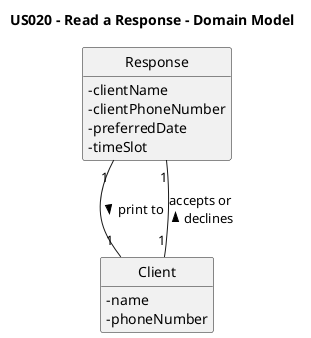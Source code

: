 @startuml
skinparam monochrome true
skinparam packageStyle rectangle
skinparam shadowing false
skinparam classAttributeIconSize 0
hide circle
hide methods

title US020 - Read a Response - Domain Model

class Response {
-clientName
-clientPhoneNumber
-preferredDate
-timeSlot
}

class Client {
-name
-phoneNumber
}

Response "1" -- "1" Client : print to  >
Client "1" -- "1" Response : accepts or \ndeclines >



@enduml